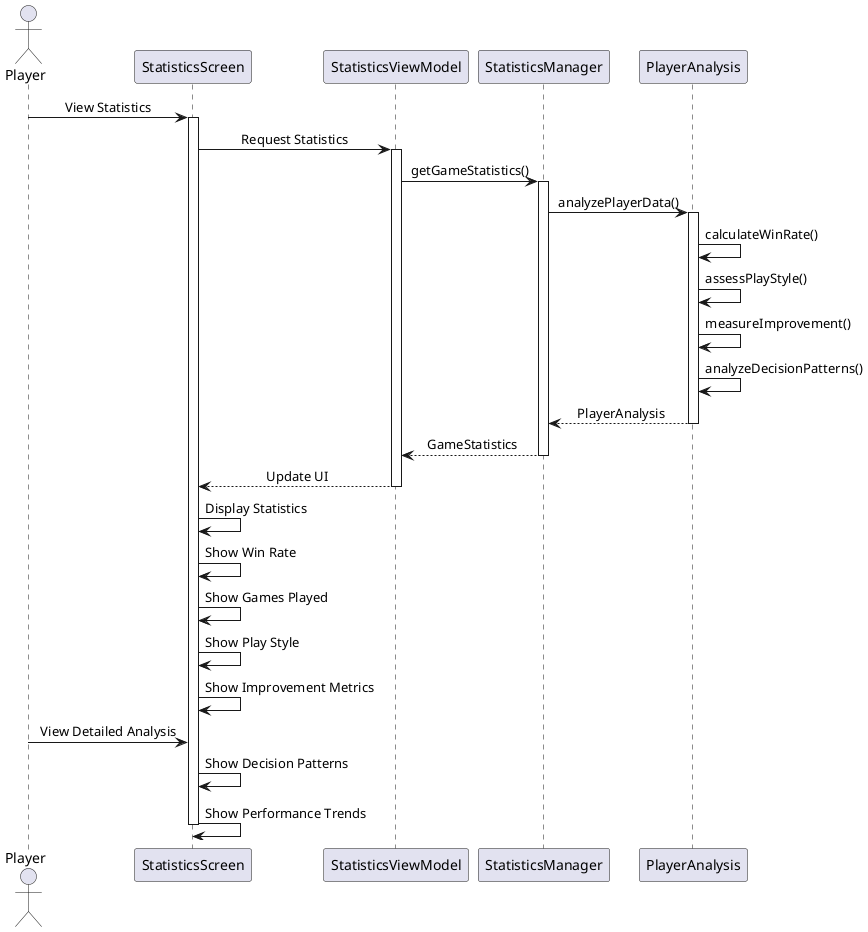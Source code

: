 @startuml analysis_flow
'sequence/analysis_flow.puml

skinparam sequenceMessageAlign center

actor Player
participant "StatisticsScreen" as StatsUI
participant "StatisticsViewModel" as StatsVM
participant "StatisticsManager" as Stats
participant "PlayerAnalysis" as Analysis

Player -> StatsUI: View Statistics
activate StatsUI

StatsUI -> StatsVM: Request Statistics
activate StatsVM

StatsVM -> Stats: getGameStatistics()
activate Stats

Stats -> Analysis: analyzePlayerData()
activate Analysis

Analysis -> Analysis: calculateWinRate()
Analysis -> Analysis: assessPlayStyle()
Analysis -> Analysis: measureImprovement()
Analysis -> Analysis: analyzeDecisionPatterns()

Analysis --> Stats: PlayerAnalysis
deactivate Analysis

Stats --> StatsVM: GameStatistics
deactivate Stats

StatsVM --> StatsUI: Update UI
deactivate StatsVM

StatsUI -> StatsUI: Display Statistics
StatsUI -> StatsUI: Show Win Rate
StatsUI -> StatsUI: Show Games Played
StatsUI -> StatsUI: Show Play Style
StatsUI -> StatsUI: Show Improvement Metrics

Player -> StatsUI: View Detailed Analysis
StatsUI -> StatsUI: Show Decision Patterns
StatsUI -> StatsUI: Show Performance Trends

deactivate StatsUI

@enduml